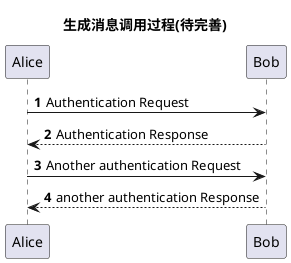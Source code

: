 @startuml
'https://plantuml.com/sequence-diagram
title 生成消息调用过程(待完善)

autonumber

Alice -> Bob: Authentication Request
Bob --> Alice: Authentication Response

Alice -> Bob: Another authentication Request
Alice <-- Bob: another authentication Response
@enduml
